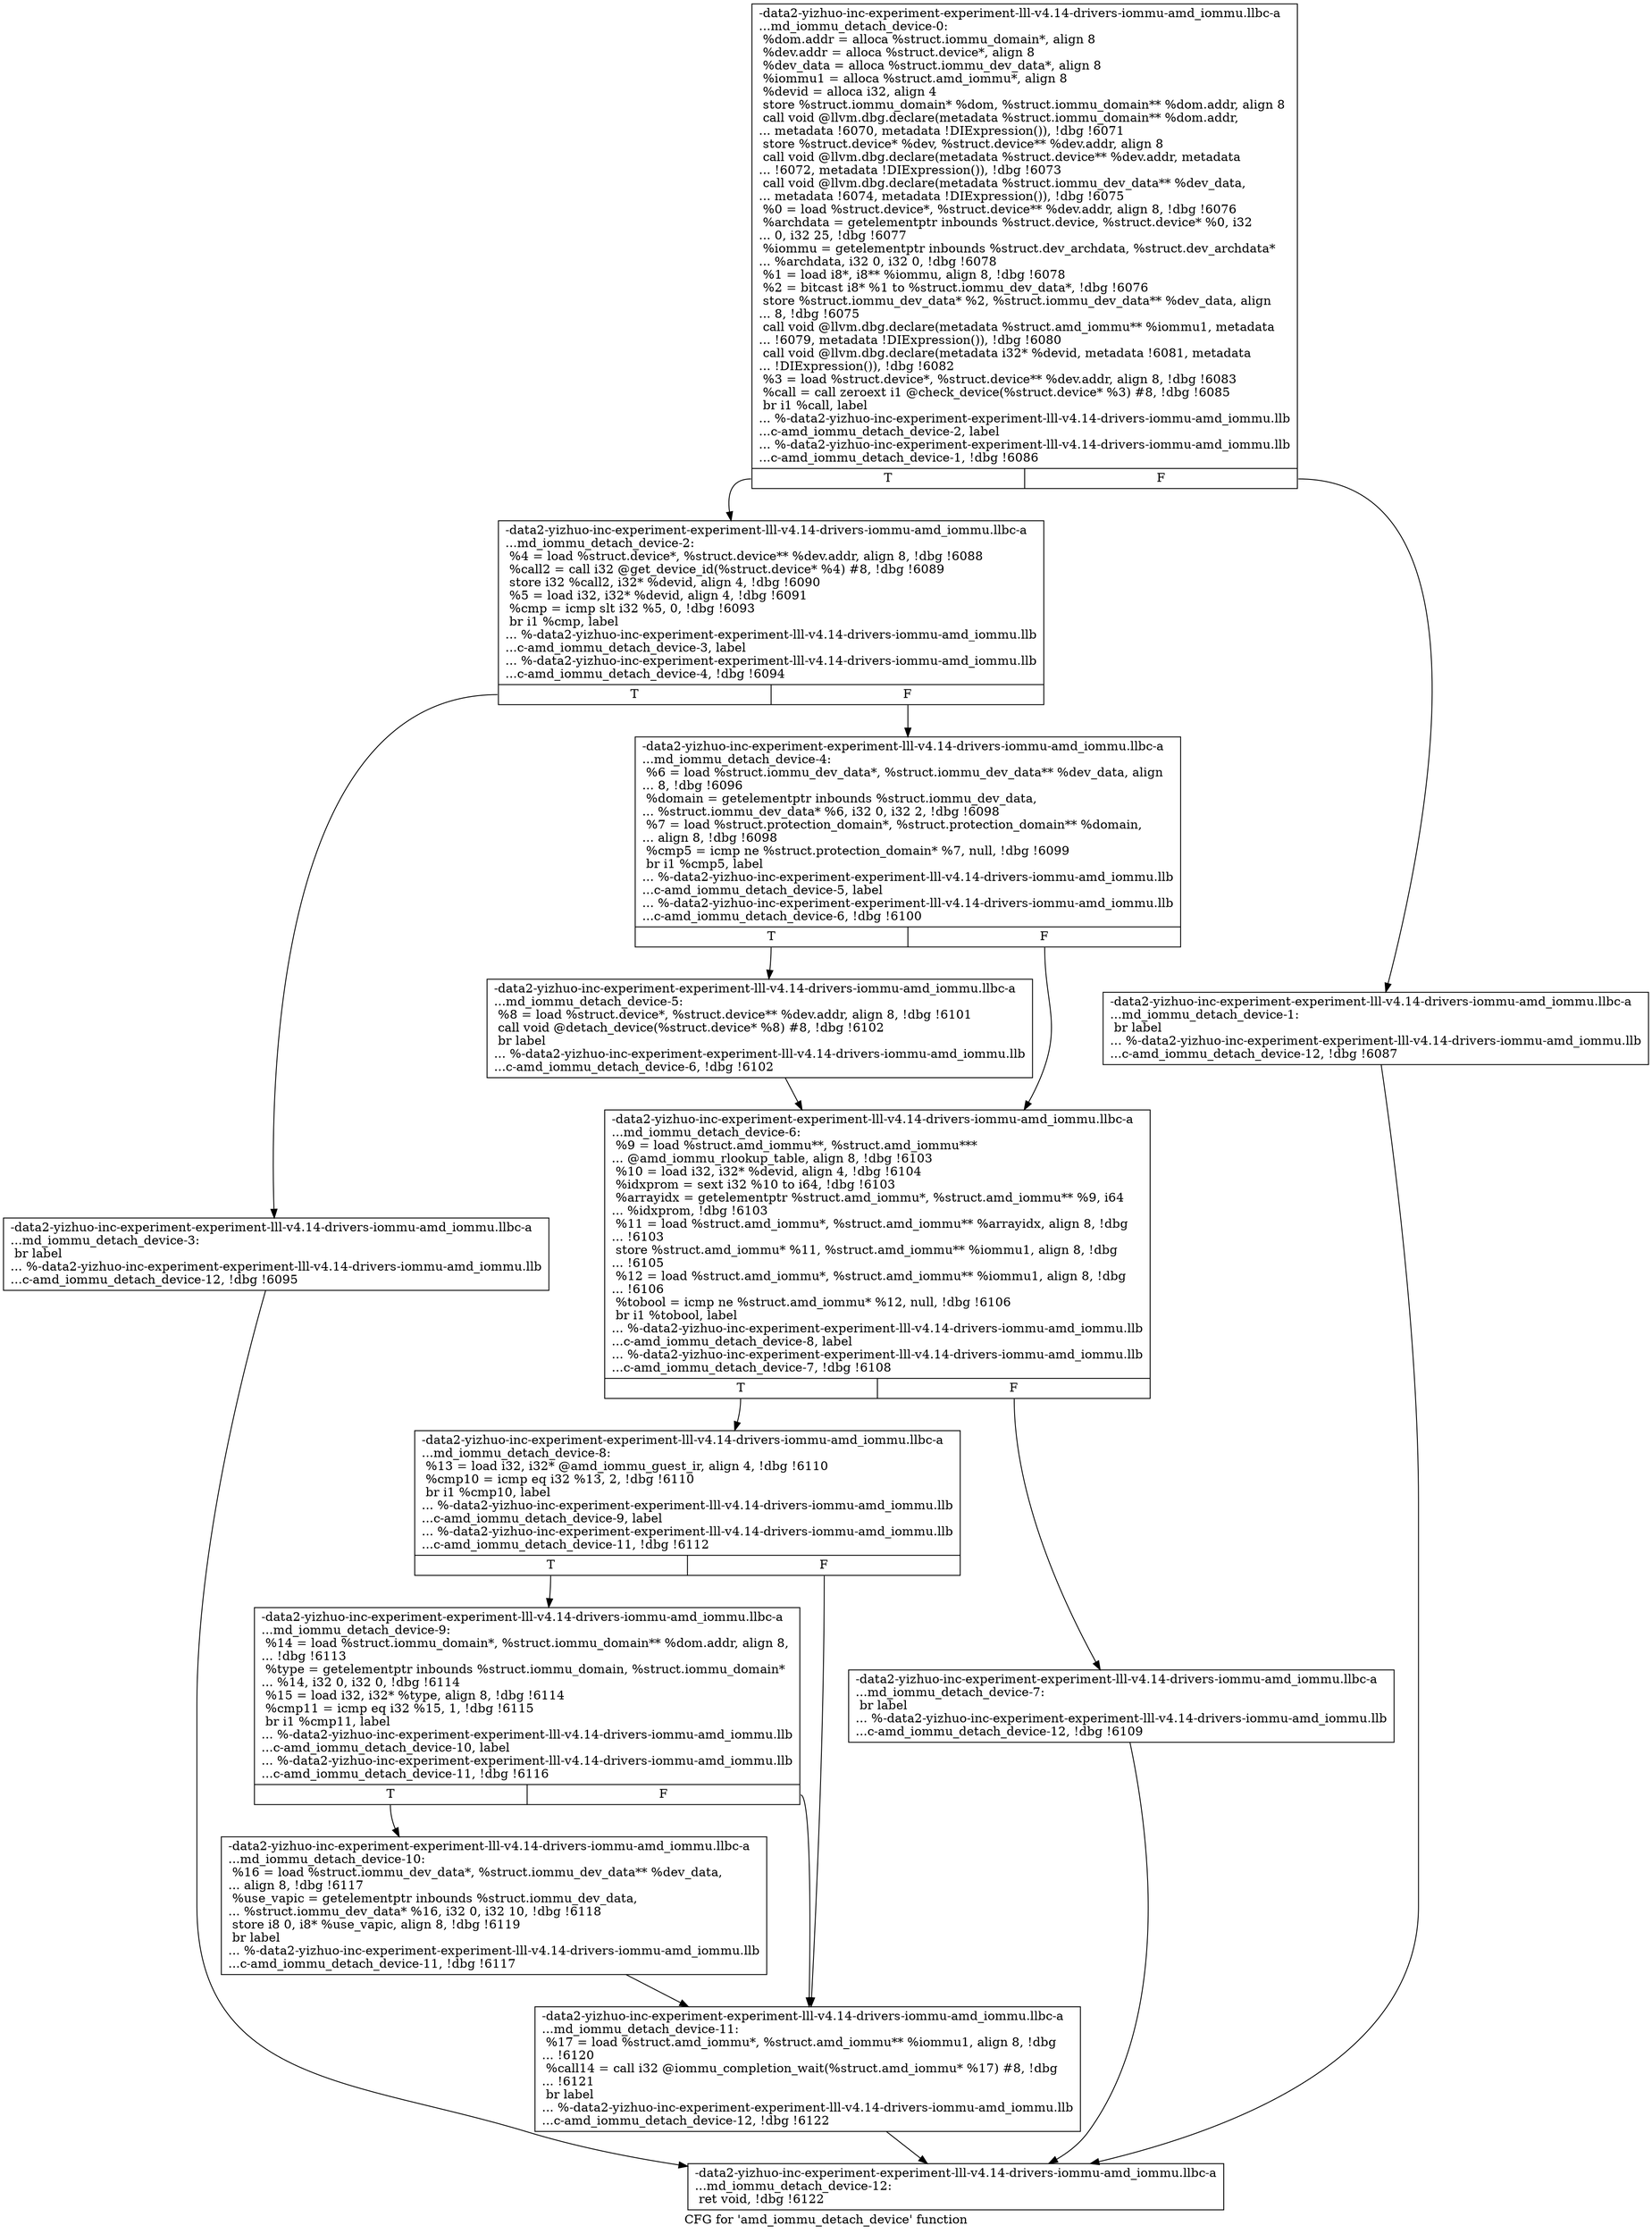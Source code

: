 digraph "CFG for 'amd_iommu_detach_device' function" {
	label="CFG for 'amd_iommu_detach_device' function";

	Node0x561b9466edb0 [shape=record,label="{-data2-yizhuo-inc-experiment-experiment-lll-v4.14-drivers-iommu-amd_iommu.llbc-a\l...md_iommu_detach_device-0:\l  %dom.addr = alloca %struct.iommu_domain*, align 8\l  %dev.addr = alloca %struct.device*, align 8\l  %dev_data = alloca %struct.iommu_dev_data*, align 8\l  %iommu1 = alloca %struct.amd_iommu*, align 8\l  %devid = alloca i32, align 4\l  store %struct.iommu_domain* %dom, %struct.iommu_domain** %dom.addr, align 8\l  call void @llvm.dbg.declare(metadata %struct.iommu_domain** %dom.addr,\l... metadata !6070, metadata !DIExpression()), !dbg !6071\l  store %struct.device* %dev, %struct.device** %dev.addr, align 8\l  call void @llvm.dbg.declare(metadata %struct.device** %dev.addr, metadata\l... !6072, metadata !DIExpression()), !dbg !6073\l  call void @llvm.dbg.declare(metadata %struct.iommu_dev_data** %dev_data,\l... metadata !6074, metadata !DIExpression()), !dbg !6075\l  %0 = load %struct.device*, %struct.device** %dev.addr, align 8, !dbg !6076\l  %archdata = getelementptr inbounds %struct.device, %struct.device* %0, i32\l... 0, i32 25, !dbg !6077\l  %iommu = getelementptr inbounds %struct.dev_archdata, %struct.dev_archdata*\l... %archdata, i32 0, i32 0, !dbg !6078\l  %1 = load i8*, i8** %iommu, align 8, !dbg !6078\l  %2 = bitcast i8* %1 to %struct.iommu_dev_data*, !dbg !6076\l  store %struct.iommu_dev_data* %2, %struct.iommu_dev_data** %dev_data, align\l... 8, !dbg !6075\l  call void @llvm.dbg.declare(metadata %struct.amd_iommu** %iommu1, metadata\l... !6079, metadata !DIExpression()), !dbg !6080\l  call void @llvm.dbg.declare(metadata i32* %devid, metadata !6081, metadata\l... !DIExpression()), !dbg !6082\l  %3 = load %struct.device*, %struct.device** %dev.addr, align 8, !dbg !6083\l  %call = call zeroext i1 @check_device(%struct.device* %3) #8, !dbg !6085\l  br i1 %call, label\l... %-data2-yizhuo-inc-experiment-experiment-lll-v4.14-drivers-iommu-amd_iommu.llb\l...c-amd_iommu_detach_device-2, label\l... %-data2-yizhuo-inc-experiment-experiment-lll-v4.14-drivers-iommu-amd_iommu.llb\l...c-amd_iommu_detach_device-1, !dbg !6086\l|{<s0>T|<s1>F}}"];
	Node0x561b9466edb0:s0 -> Node0x561b94673460;
	Node0x561b9466edb0:s1 -> Node0x561b94673410;
	Node0x561b94673410 [shape=record,label="{-data2-yizhuo-inc-experiment-experiment-lll-v4.14-drivers-iommu-amd_iommu.llbc-a\l...md_iommu_detach_device-1: \l  br label\l... %-data2-yizhuo-inc-experiment-experiment-lll-v4.14-drivers-iommu-amd_iommu.llb\l...c-amd_iommu_detach_device-12, !dbg !6087\l}"];
	Node0x561b94673410 -> Node0x561b94673780;
	Node0x561b94673460 [shape=record,label="{-data2-yizhuo-inc-experiment-experiment-lll-v4.14-drivers-iommu-amd_iommu.llbc-a\l...md_iommu_detach_device-2: \l  %4 = load %struct.device*, %struct.device** %dev.addr, align 8, !dbg !6088\l  %call2 = call i32 @get_device_id(%struct.device* %4) #8, !dbg !6089\l  store i32 %call2, i32* %devid, align 4, !dbg !6090\l  %5 = load i32, i32* %devid, align 4, !dbg !6091\l  %cmp = icmp slt i32 %5, 0, !dbg !6093\l  br i1 %cmp, label\l... %-data2-yizhuo-inc-experiment-experiment-lll-v4.14-drivers-iommu-amd_iommu.llb\l...c-amd_iommu_detach_device-3, label\l... %-data2-yizhuo-inc-experiment-experiment-lll-v4.14-drivers-iommu-amd_iommu.llb\l...c-amd_iommu_detach_device-4, !dbg !6094\l|{<s0>T|<s1>F}}"];
	Node0x561b94673460:s0 -> Node0x561b946734b0;
	Node0x561b94673460:s1 -> Node0x561b94673500;
	Node0x561b946734b0 [shape=record,label="{-data2-yizhuo-inc-experiment-experiment-lll-v4.14-drivers-iommu-amd_iommu.llbc-a\l...md_iommu_detach_device-3: \l  br label\l... %-data2-yizhuo-inc-experiment-experiment-lll-v4.14-drivers-iommu-amd_iommu.llb\l...c-amd_iommu_detach_device-12, !dbg !6095\l}"];
	Node0x561b946734b0 -> Node0x561b94673780;
	Node0x561b94673500 [shape=record,label="{-data2-yizhuo-inc-experiment-experiment-lll-v4.14-drivers-iommu-amd_iommu.llbc-a\l...md_iommu_detach_device-4: \l  %6 = load %struct.iommu_dev_data*, %struct.iommu_dev_data** %dev_data, align\l... 8, !dbg !6096\l  %domain = getelementptr inbounds %struct.iommu_dev_data,\l... %struct.iommu_dev_data* %6, i32 0, i32 2, !dbg !6098\l  %7 = load %struct.protection_domain*, %struct.protection_domain** %domain,\l... align 8, !dbg !6098\l  %cmp5 = icmp ne %struct.protection_domain* %7, null, !dbg !6099\l  br i1 %cmp5, label\l... %-data2-yizhuo-inc-experiment-experiment-lll-v4.14-drivers-iommu-amd_iommu.llb\l...c-amd_iommu_detach_device-5, label\l... %-data2-yizhuo-inc-experiment-experiment-lll-v4.14-drivers-iommu-amd_iommu.llb\l...c-amd_iommu_detach_device-6, !dbg !6100\l|{<s0>T|<s1>F}}"];
	Node0x561b94673500:s0 -> Node0x561b94673550;
	Node0x561b94673500:s1 -> Node0x561b946735a0;
	Node0x561b94673550 [shape=record,label="{-data2-yizhuo-inc-experiment-experiment-lll-v4.14-drivers-iommu-amd_iommu.llbc-a\l...md_iommu_detach_device-5: \l  %8 = load %struct.device*, %struct.device** %dev.addr, align 8, !dbg !6101\l  call void @detach_device(%struct.device* %8) #8, !dbg !6102\l  br label\l... %-data2-yizhuo-inc-experiment-experiment-lll-v4.14-drivers-iommu-amd_iommu.llb\l...c-amd_iommu_detach_device-6, !dbg !6102\l}"];
	Node0x561b94673550 -> Node0x561b946735a0;
	Node0x561b946735a0 [shape=record,label="{-data2-yizhuo-inc-experiment-experiment-lll-v4.14-drivers-iommu-amd_iommu.llbc-a\l...md_iommu_detach_device-6: \l  %9 = load %struct.amd_iommu**, %struct.amd_iommu***\l... @amd_iommu_rlookup_table, align 8, !dbg !6103\l  %10 = load i32, i32* %devid, align 4, !dbg !6104\l  %idxprom = sext i32 %10 to i64, !dbg !6103\l  %arrayidx = getelementptr %struct.amd_iommu*, %struct.amd_iommu** %9, i64\l... %idxprom, !dbg !6103\l  %11 = load %struct.amd_iommu*, %struct.amd_iommu** %arrayidx, align 8, !dbg\l... !6103\l  store %struct.amd_iommu* %11, %struct.amd_iommu** %iommu1, align 8, !dbg\l... !6105\l  %12 = load %struct.amd_iommu*, %struct.amd_iommu** %iommu1, align 8, !dbg\l... !6106\l  %tobool = icmp ne %struct.amd_iommu* %12, null, !dbg !6106\l  br i1 %tobool, label\l... %-data2-yizhuo-inc-experiment-experiment-lll-v4.14-drivers-iommu-amd_iommu.llb\l...c-amd_iommu_detach_device-8, label\l... %-data2-yizhuo-inc-experiment-experiment-lll-v4.14-drivers-iommu-amd_iommu.llb\l...c-amd_iommu_detach_device-7, !dbg !6108\l|{<s0>T|<s1>F}}"];
	Node0x561b946735a0:s0 -> Node0x561b94673640;
	Node0x561b946735a0:s1 -> Node0x561b946735f0;
	Node0x561b946735f0 [shape=record,label="{-data2-yizhuo-inc-experiment-experiment-lll-v4.14-drivers-iommu-amd_iommu.llbc-a\l...md_iommu_detach_device-7: \l  br label\l... %-data2-yizhuo-inc-experiment-experiment-lll-v4.14-drivers-iommu-amd_iommu.llb\l...c-amd_iommu_detach_device-12, !dbg !6109\l}"];
	Node0x561b946735f0 -> Node0x561b94673780;
	Node0x561b94673640 [shape=record,label="{-data2-yizhuo-inc-experiment-experiment-lll-v4.14-drivers-iommu-amd_iommu.llbc-a\l...md_iommu_detach_device-8: \l  %13 = load i32, i32* @amd_iommu_guest_ir, align 4, !dbg !6110\l  %cmp10 = icmp eq i32 %13, 2, !dbg !6110\l  br i1 %cmp10, label\l... %-data2-yizhuo-inc-experiment-experiment-lll-v4.14-drivers-iommu-amd_iommu.llb\l...c-amd_iommu_detach_device-9, label\l... %-data2-yizhuo-inc-experiment-experiment-lll-v4.14-drivers-iommu-amd_iommu.llb\l...c-amd_iommu_detach_device-11, !dbg !6112\l|{<s0>T|<s1>F}}"];
	Node0x561b94673640:s0 -> Node0x561b94673690;
	Node0x561b94673640:s1 -> Node0x561b94673730;
	Node0x561b94673690 [shape=record,label="{-data2-yizhuo-inc-experiment-experiment-lll-v4.14-drivers-iommu-amd_iommu.llbc-a\l...md_iommu_detach_device-9: \l  %14 = load %struct.iommu_domain*, %struct.iommu_domain** %dom.addr, align 8,\l... !dbg !6113\l  %type = getelementptr inbounds %struct.iommu_domain, %struct.iommu_domain*\l... %14, i32 0, i32 0, !dbg !6114\l  %15 = load i32, i32* %type, align 8, !dbg !6114\l  %cmp11 = icmp eq i32 %15, 1, !dbg !6115\l  br i1 %cmp11, label\l... %-data2-yizhuo-inc-experiment-experiment-lll-v4.14-drivers-iommu-amd_iommu.llb\l...c-amd_iommu_detach_device-10, label\l... %-data2-yizhuo-inc-experiment-experiment-lll-v4.14-drivers-iommu-amd_iommu.llb\l...c-amd_iommu_detach_device-11, !dbg !6116\l|{<s0>T|<s1>F}}"];
	Node0x561b94673690:s0 -> Node0x561b946736e0;
	Node0x561b94673690:s1 -> Node0x561b94673730;
	Node0x561b946736e0 [shape=record,label="{-data2-yizhuo-inc-experiment-experiment-lll-v4.14-drivers-iommu-amd_iommu.llbc-a\l...md_iommu_detach_device-10: \l  %16 = load %struct.iommu_dev_data*, %struct.iommu_dev_data** %dev_data,\l... align 8, !dbg !6117\l  %use_vapic = getelementptr inbounds %struct.iommu_dev_data,\l... %struct.iommu_dev_data* %16, i32 0, i32 10, !dbg !6118\l  store i8 0, i8* %use_vapic, align 8, !dbg !6119\l  br label\l... %-data2-yizhuo-inc-experiment-experiment-lll-v4.14-drivers-iommu-amd_iommu.llb\l...c-amd_iommu_detach_device-11, !dbg !6117\l}"];
	Node0x561b946736e0 -> Node0x561b94673730;
	Node0x561b94673730 [shape=record,label="{-data2-yizhuo-inc-experiment-experiment-lll-v4.14-drivers-iommu-amd_iommu.llbc-a\l...md_iommu_detach_device-11: \l  %17 = load %struct.amd_iommu*, %struct.amd_iommu** %iommu1, align 8, !dbg\l... !6120\l  %call14 = call i32 @iommu_completion_wait(%struct.amd_iommu* %17) #8, !dbg\l... !6121\l  br label\l... %-data2-yizhuo-inc-experiment-experiment-lll-v4.14-drivers-iommu-amd_iommu.llb\l...c-amd_iommu_detach_device-12, !dbg !6122\l}"];
	Node0x561b94673730 -> Node0x561b94673780;
	Node0x561b94673780 [shape=record,label="{-data2-yizhuo-inc-experiment-experiment-lll-v4.14-drivers-iommu-amd_iommu.llbc-a\l...md_iommu_detach_device-12: \l  ret void, !dbg !6122\l}"];
}
